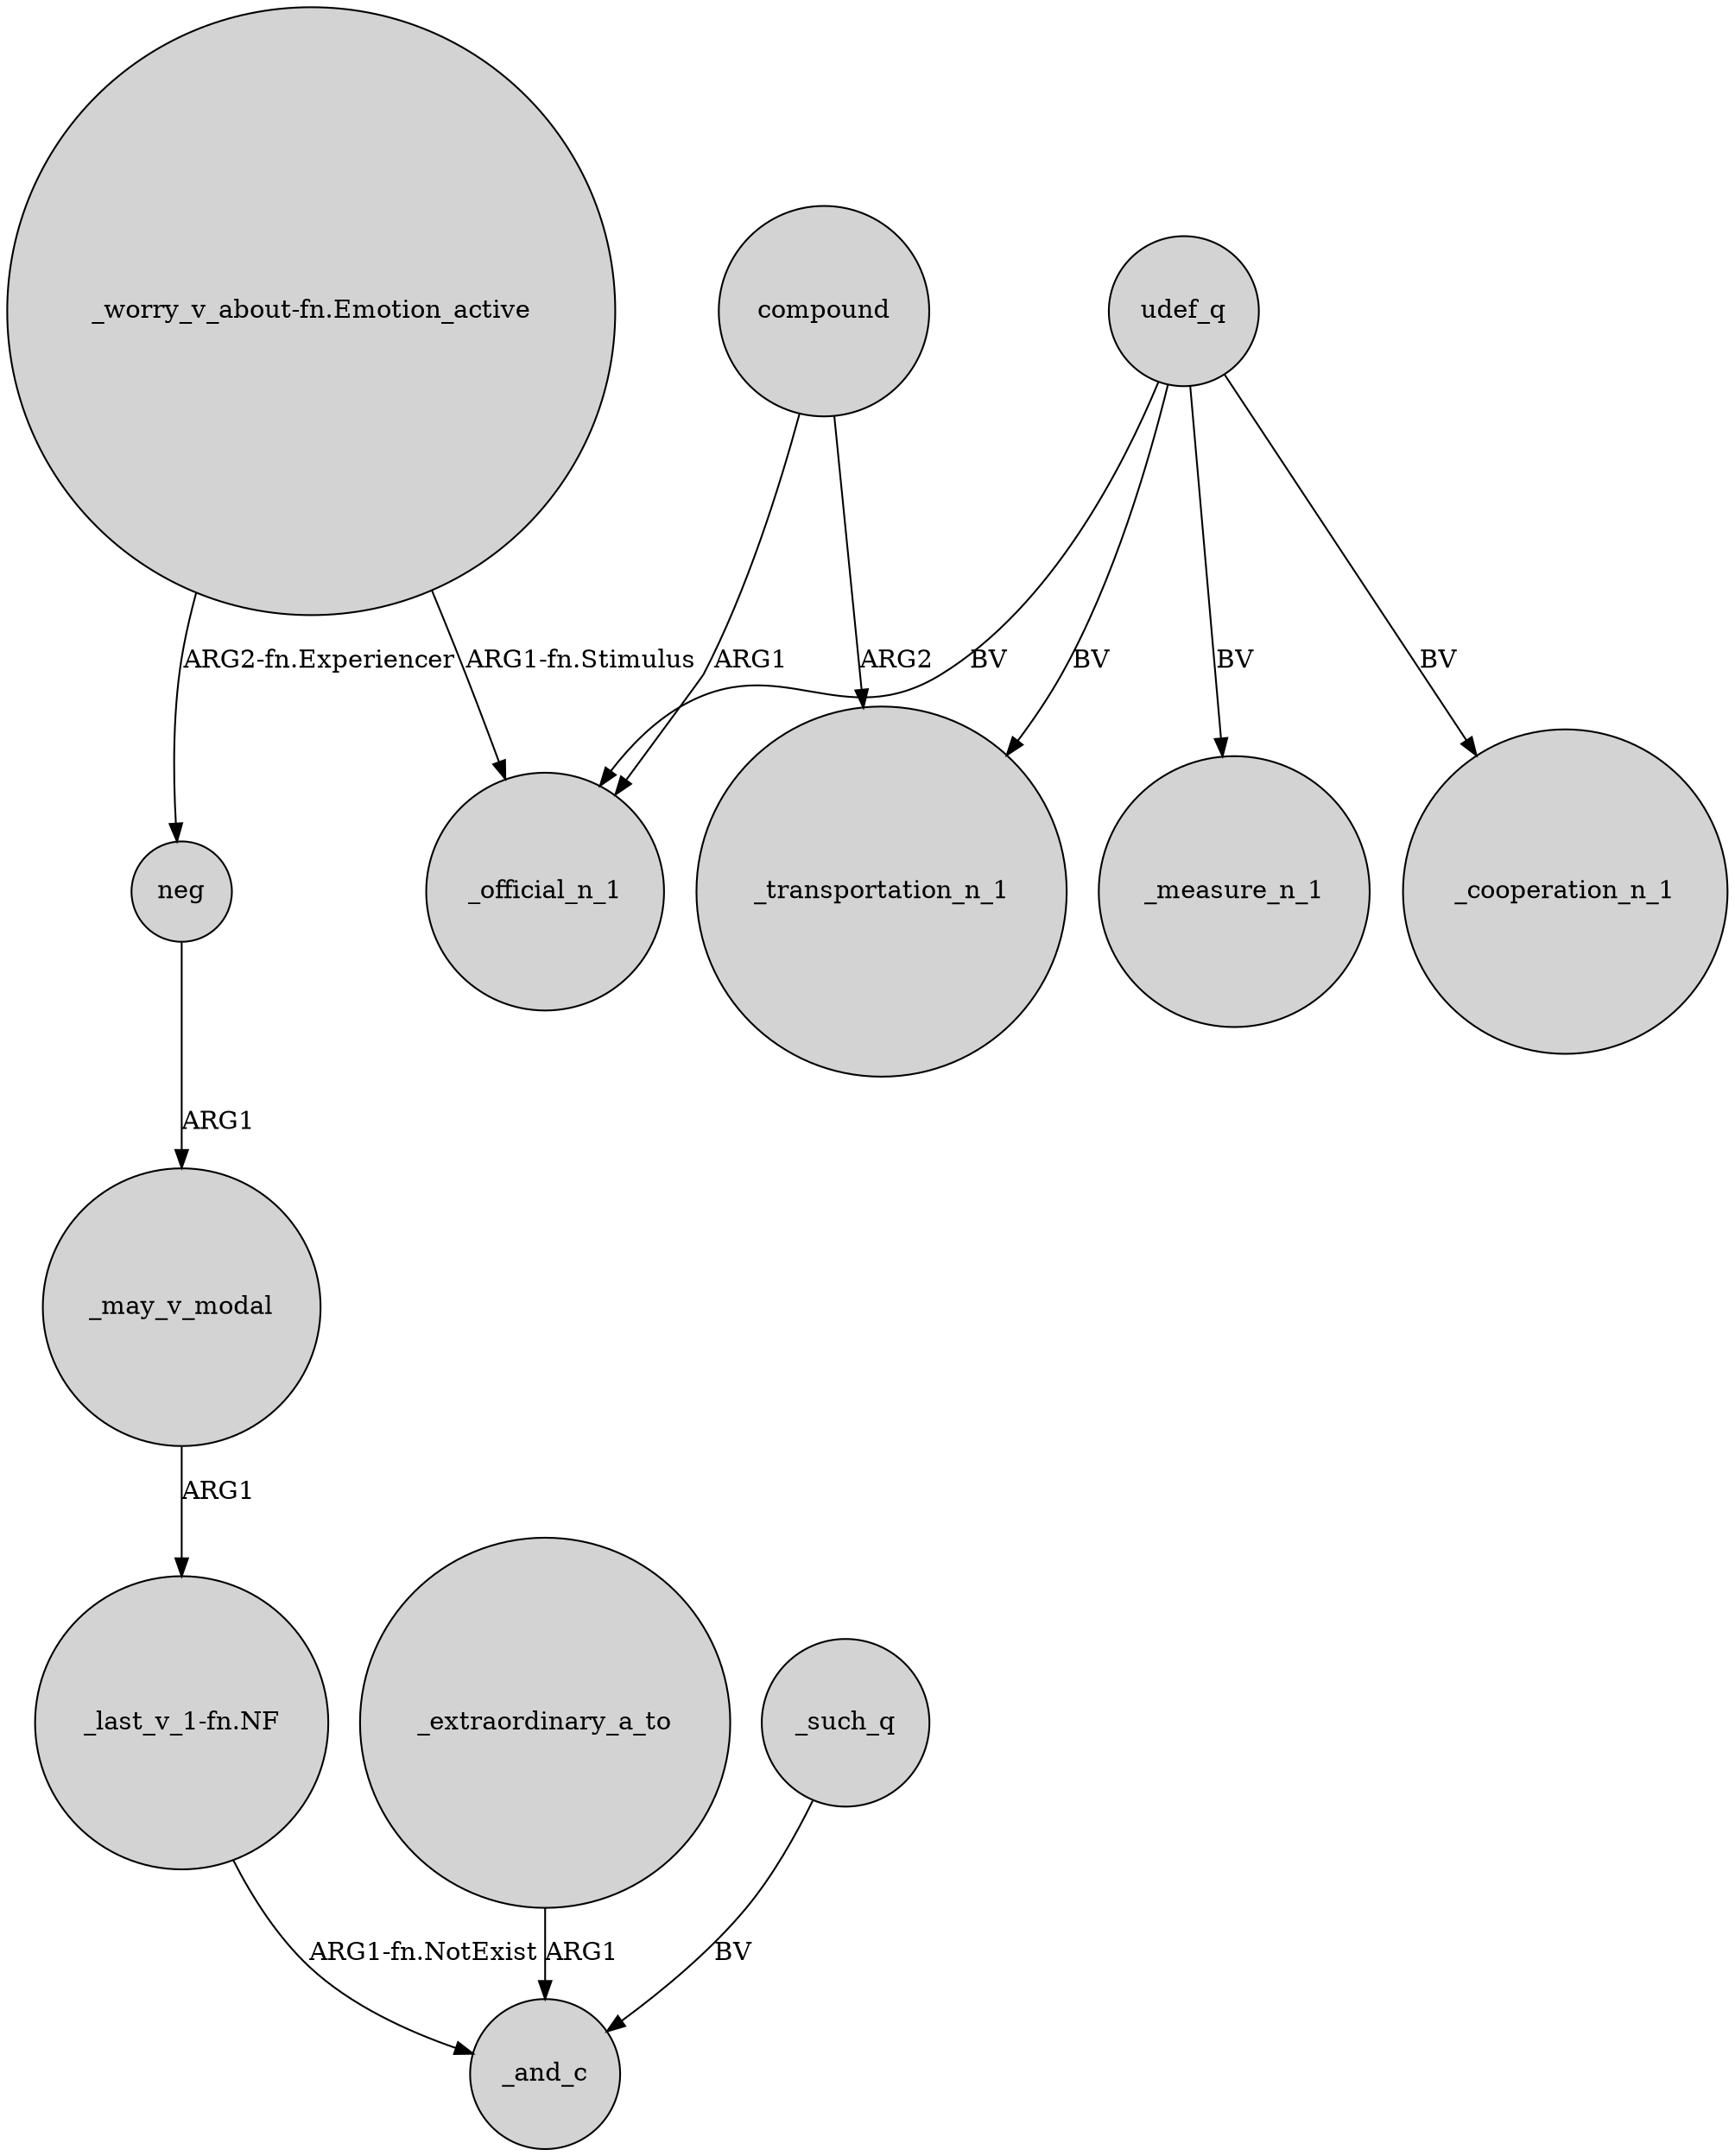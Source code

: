 digraph {
	node [shape=circle style=filled]
	compound -> _transportation_n_1 [label=ARG2]
	"_last_v_1-fn.NF" -> _and_c [label="ARG1-fn.NotExist"]
	compound -> _official_n_1 [label=ARG1]
	_extraordinary_a_to -> _and_c [label=ARG1]
	"_worry_v_about-fn.Emotion_active" -> neg [label="ARG2-fn.Experiencer"]
	_such_q -> _and_c [label=BV]
	udef_q -> _official_n_1 [label=BV]
	udef_q -> _transportation_n_1 [label=BV]
	_may_v_modal -> "_last_v_1-fn.NF" [label=ARG1]
	udef_q -> _measure_n_1 [label=BV]
	"_worry_v_about-fn.Emotion_active" -> _official_n_1 [label="ARG1-fn.Stimulus"]
	udef_q -> _cooperation_n_1 [label=BV]
	neg -> _may_v_modal [label=ARG1]
}
